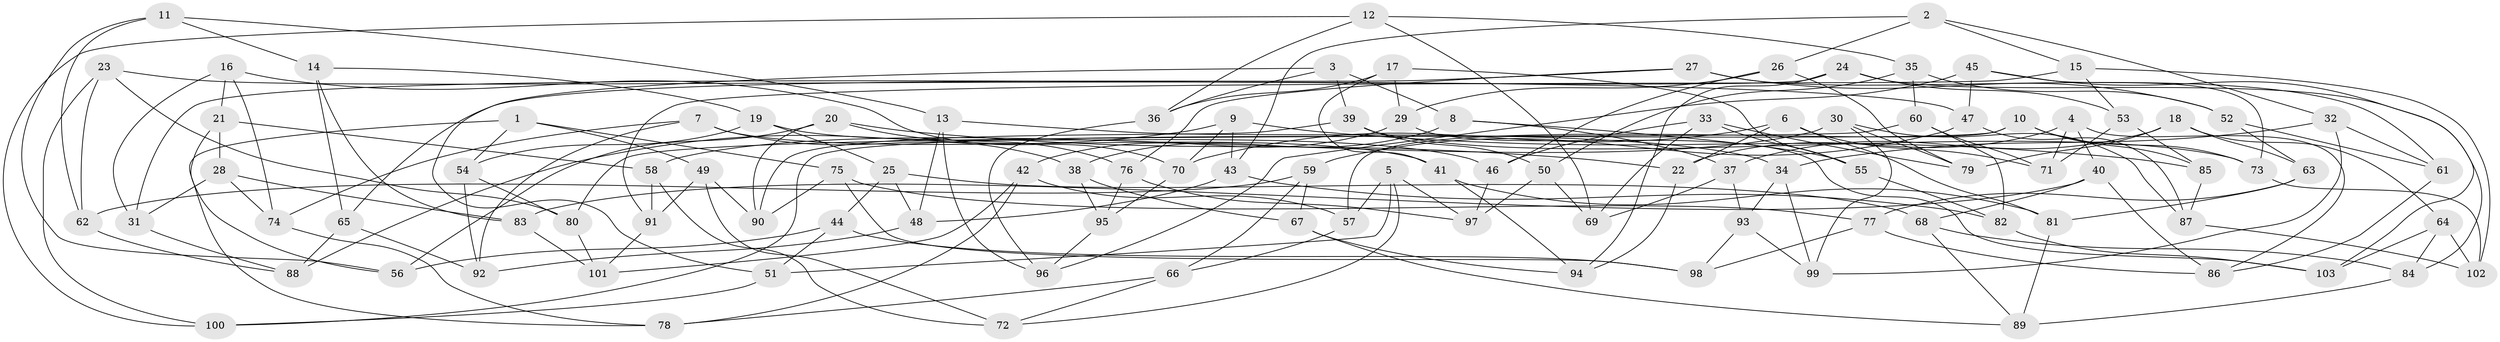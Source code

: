 // coarse degree distribution, {4: 0.28846153846153844, 6: 0.28846153846153844, 5: 0.2692307692307692, 3: 0.057692307692307696, 9: 0.019230769230769232, 8: 0.038461538461538464, 7: 0.038461538461538464}
// Generated by graph-tools (version 1.1) at 2025/38/03/04/25 23:38:14]
// undirected, 103 vertices, 206 edges
graph export_dot {
  node [color=gray90,style=filled];
  1;
  2;
  3;
  4;
  5;
  6;
  7;
  8;
  9;
  10;
  11;
  12;
  13;
  14;
  15;
  16;
  17;
  18;
  19;
  20;
  21;
  22;
  23;
  24;
  25;
  26;
  27;
  28;
  29;
  30;
  31;
  32;
  33;
  34;
  35;
  36;
  37;
  38;
  39;
  40;
  41;
  42;
  43;
  44;
  45;
  46;
  47;
  48;
  49;
  50;
  51;
  52;
  53;
  54;
  55;
  56;
  57;
  58;
  59;
  60;
  61;
  62;
  63;
  64;
  65;
  66;
  67;
  68;
  69;
  70;
  71;
  72;
  73;
  74;
  75;
  76;
  77;
  78;
  79;
  80;
  81;
  82;
  83;
  84;
  85;
  86;
  87;
  88;
  89;
  90;
  91;
  92;
  93;
  94;
  95;
  96;
  97;
  98;
  99;
  100;
  101;
  102;
  103;
  1 -- 49;
  1 -- 75;
  1 -- 54;
  1 -- 78;
  2 -- 15;
  2 -- 43;
  2 -- 26;
  2 -- 32;
  3 -- 51;
  3 -- 36;
  3 -- 8;
  3 -- 39;
  4 -- 86;
  4 -- 40;
  4 -- 71;
  4 -- 22;
  5 -- 57;
  5 -- 72;
  5 -- 97;
  5 -- 51;
  6 -- 22;
  6 -- 70;
  6 -- 81;
  6 -- 71;
  7 -- 92;
  7 -- 74;
  7 -- 41;
  7 -- 38;
  8 -- 55;
  8 -- 38;
  8 -- 37;
  9 -- 88;
  9 -- 70;
  9 -- 43;
  9 -- 85;
  10 -- 85;
  10 -- 73;
  10 -- 57;
  10 -- 100;
  11 -- 62;
  11 -- 14;
  11 -- 13;
  11 -- 56;
  12 -- 35;
  12 -- 36;
  12 -- 69;
  12 -- 100;
  13 -- 96;
  13 -- 34;
  13 -- 48;
  14 -- 19;
  14 -- 83;
  14 -- 65;
  15 -- 53;
  15 -- 91;
  15 -- 102;
  16 -- 21;
  16 -- 31;
  16 -- 74;
  16 -- 70;
  17 -- 55;
  17 -- 41;
  17 -- 36;
  17 -- 29;
  18 -- 79;
  18 -- 64;
  18 -- 37;
  18 -- 63;
  19 -- 54;
  19 -- 25;
  19 -- 46;
  20 -- 22;
  20 -- 76;
  20 -- 90;
  20 -- 56;
  21 -- 28;
  21 -- 56;
  21 -- 58;
  22 -- 94;
  23 -- 80;
  23 -- 47;
  23 -- 100;
  23 -- 62;
  24 -- 84;
  24 -- 94;
  24 -- 53;
  24 -- 31;
  25 -- 44;
  25 -- 48;
  25 -- 68;
  26 -- 79;
  26 -- 29;
  26 -- 46;
  27 -- 65;
  27 -- 61;
  27 -- 52;
  27 -- 76;
  28 -- 74;
  28 -- 83;
  28 -- 31;
  29 -- 42;
  29 -- 103;
  30 -- 87;
  30 -- 58;
  30 -- 99;
  30 -- 79;
  31 -- 88;
  32 -- 61;
  32 -- 99;
  32 -- 34;
  33 -- 79;
  33 -- 69;
  33 -- 46;
  33 -- 55;
  34 -- 99;
  34 -- 93;
  35 -- 52;
  35 -- 50;
  35 -- 60;
  36 -- 96;
  37 -- 69;
  37 -- 93;
  38 -- 95;
  38 -- 67;
  39 -- 50;
  39 -- 73;
  39 -- 90;
  40 -- 86;
  40 -- 83;
  40 -- 68;
  41 -- 81;
  41 -- 94;
  42 -- 57;
  42 -- 101;
  42 -- 78;
  43 -- 82;
  43 -- 48;
  44 -- 51;
  44 -- 98;
  44 -- 56;
  45 -- 96;
  45 -- 73;
  45 -- 103;
  45 -- 47;
  46 -- 97;
  47 -- 59;
  47 -- 87;
  48 -- 92;
  49 -- 90;
  49 -- 91;
  49 -- 72;
  50 -- 97;
  50 -- 69;
  51 -- 100;
  52 -- 61;
  52 -- 63;
  53 -- 71;
  53 -- 85;
  54 -- 80;
  54 -- 92;
  55 -- 82;
  57 -- 66;
  58 -- 91;
  58 -- 72;
  59 -- 67;
  59 -- 66;
  59 -- 62;
  60 -- 71;
  60 -- 80;
  60 -- 82;
  61 -- 86;
  62 -- 88;
  63 -- 81;
  63 -- 77;
  64 -- 102;
  64 -- 84;
  64 -- 103;
  65 -- 92;
  65 -- 88;
  66 -- 72;
  66 -- 78;
  67 -- 89;
  67 -- 94;
  68 -- 84;
  68 -- 89;
  70 -- 95;
  73 -- 102;
  74 -- 78;
  75 -- 90;
  75 -- 98;
  75 -- 77;
  76 -- 95;
  76 -- 97;
  77 -- 86;
  77 -- 98;
  80 -- 101;
  81 -- 89;
  82 -- 103;
  83 -- 101;
  84 -- 89;
  85 -- 87;
  87 -- 102;
  91 -- 101;
  93 -- 99;
  93 -- 98;
  95 -- 96;
}
